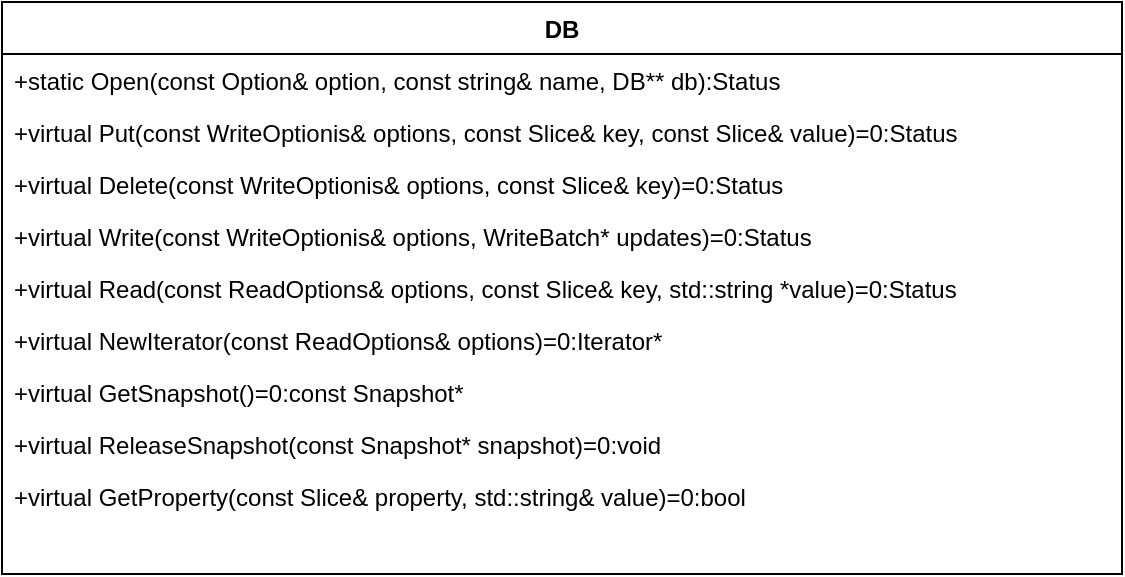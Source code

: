 <mxfile version="21.7.2" type="github">
  <diagram name="leveldb.db" id="Cs8dxaaui9C384qbi_I9">
    <mxGraphModel dx="1002" dy="569" grid="1" gridSize="10" guides="1" tooltips="1" connect="1" arrows="1" fold="1" page="1" pageScale="1" pageWidth="827" pageHeight="1169" math="0" shadow="0">
      <root>
        <mxCell id="0" />
        <mxCell id="1" parent="0" />
        <mxCell id="9mcqkagznCl06qRXI3zz-25" value="DB" style="swimlane;fontStyle=1;align=center;verticalAlign=top;childLayout=stackLayout;horizontal=1;startSize=26;horizontalStack=0;resizeParent=1;resizeParentMax=0;resizeLast=0;collapsible=1;marginBottom=0;whiteSpace=wrap;html=1;glass=0;fontFamily=Helvetica;" vertex="1" parent="1">
          <mxGeometry x="60" y="110" width="560" height="286" as="geometry" />
        </mxCell>
        <mxCell id="9mcqkagznCl06qRXI3zz-31" value="+static Open(const Option&amp;amp; option, const string&amp;amp; name, DB** db):Status" style="text;strokeColor=none;fillColor=none;align=left;verticalAlign=top;spacingLeft=4;spacingRight=4;overflow=hidden;rotatable=0;points=[[0,0.5],[1,0.5]];portConstraint=eastwest;whiteSpace=wrap;html=1;fontFamily=Helvetica;" vertex="1" parent="9mcqkagznCl06qRXI3zz-25">
          <mxGeometry y="26" width="560" height="26" as="geometry" />
        </mxCell>
        <mxCell id="9mcqkagznCl06qRXI3zz-32" value="+virtual Put(const WriteOptionis&amp;amp; options, const Slice&amp;amp; key, const Slice&amp;amp; value)=0:Status" style="text;strokeColor=none;fillColor=none;align=left;verticalAlign=top;spacingLeft=4;spacingRight=4;overflow=hidden;rotatable=0;points=[[0,0.5],[1,0.5]];portConstraint=eastwest;whiteSpace=wrap;html=1;fontFamily=Helvetica;" vertex="1" parent="9mcqkagznCl06qRXI3zz-25">
          <mxGeometry y="52" width="560" height="26" as="geometry" />
        </mxCell>
        <mxCell id="9mcqkagznCl06qRXI3zz-34" value="+virtual Delete(const WriteOptionis&amp;amp; options, const Slice&amp;amp; key)=0:Status" style="text;strokeColor=none;fillColor=none;align=left;verticalAlign=top;spacingLeft=4;spacingRight=4;overflow=hidden;rotatable=0;points=[[0,0.5],[1,0.5]];portConstraint=eastwest;whiteSpace=wrap;html=1;fontFamily=Helvetica;" vertex="1" parent="9mcqkagznCl06qRXI3zz-25">
          <mxGeometry y="78" width="560" height="26" as="geometry" />
        </mxCell>
        <mxCell id="9mcqkagznCl06qRXI3zz-35" value="+virtual Write(const WriteOptionis&amp;amp; options, WriteBatch* updates)=0:Status" style="text;strokeColor=none;fillColor=none;align=left;verticalAlign=top;spacingLeft=4;spacingRight=4;overflow=hidden;rotatable=0;points=[[0,0.5],[1,0.5]];portConstraint=eastwest;whiteSpace=wrap;html=1;fontFamily=Helvetica;" vertex="1" parent="9mcqkagznCl06qRXI3zz-25">
          <mxGeometry y="104" width="560" height="26" as="geometry" />
        </mxCell>
        <mxCell id="9mcqkagznCl06qRXI3zz-36" value="+virtual Read(const ReadOptions&amp;amp; options, const Slice&amp;amp; key, std::string *value)=0:Status&lt;br&gt;" style="text;strokeColor=none;fillColor=none;align=left;verticalAlign=top;spacingLeft=4;spacingRight=4;overflow=hidden;rotatable=0;points=[[0,0.5],[1,0.5]];portConstraint=eastwest;whiteSpace=wrap;html=1;fontFamily=Helvetica;" vertex="1" parent="9mcqkagznCl06qRXI3zz-25">
          <mxGeometry y="130" width="560" height="26" as="geometry" />
        </mxCell>
        <mxCell id="9mcqkagznCl06qRXI3zz-37" value="+virtual NewIterator(const ReadOptions&amp;amp; options)=0:Iterator*" style="text;strokeColor=none;fillColor=none;align=left;verticalAlign=top;spacingLeft=4;spacingRight=4;overflow=hidden;rotatable=0;points=[[0,0.5],[1,0.5]];portConstraint=eastwest;whiteSpace=wrap;html=1;fontFamily=Helvetica;" vertex="1" parent="9mcqkagznCl06qRXI3zz-25">
          <mxGeometry y="156" width="560" height="26" as="geometry" />
        </mxCell>
        <mxCell id="9mcqkagznCl06qRXI3zz-38" value="+virtual GetSnapshot()=0:const Snapshot*" style="text;strokeColor=none;fillColor=none;align=left;verticalAlign=top;spacingLeft=4;spacingRight=4;overflow=hidden;rotatable=0;points=[[0,0.5],[1,0.5]];portConstraint=eastwest;whiteSpace=wrap;html=1;fontFamily=Helvetica;" vertex="1" parent="9mcqkagznCl06qRXI3zz-25">
          <mxGeometry y="182" width="560" height="26" as="geometry" />
        </mxCell>
        <mxCell id="9mcqkagznCl06qRXI3zz-39" value="+virtual ReleaseSnapshot(const Snapshot* snapshot)=0:void" style="text;strokeColor=none;fillColor=none;align=left;verticalAlign=top;spacingLeft=4;spacingRight=4;overflow=hidden;rotatable=0;points=[[0,0.5],[1,0.5]];portConstraint=eastwest;whiteSpace=wrap;html=1;fontFamily=Helvetica;" vertex="1" parent="9mcqkagznCl06qRXI3zz-25">
          <mxGeometry y="208" width="560" height="26" as="geometry" />
        </mxCell>
        <mxCell id="9mcqkagznCl06qRXI3zz-40" value="+virtual GetProperty(const Slice&amp;amp; property, std::string&amp;amp; value)=0:bool" style="text;strokeColor=none;fillColor=none;align=left;verticalAlign=top;spacingLeft=4;spacingRight=4;overflow=hidden;rotatable=0;points=[[0,0.5],[1,0.5]];portConstraint=eastwest;whiteSpace=wrap;html=1;fontFamily=Helvetica;" vertex="1" parent="9mcqkagznCl06qRXI3zz-25">
          <mxGeometry y="234" width="560" height="26" as="geometry" />
        </mxCell>
        <mxCell id="9mcqkagznCl06qRXI3zz-41" style="text;strokeColor=none;fillColor=none;align=left;verticalAlign=top;spacingLeft=4;spacingRight=4;overflow=hidden;rotatable=0;points=[[0,0.5],[1,0.5]];portConstraint=eastwest;whiteSpace=wrap;html=1;fontFamily=Helvetica;" vertex="1" parent="9mcqkagznCl06qRXI3zz-25">
          <mxGeometry y="260" width="560" height="26" as="geometry" />
        </mxCell>
      </root>
    </mxGraphModel>
  </diagram>
</mxfile>

